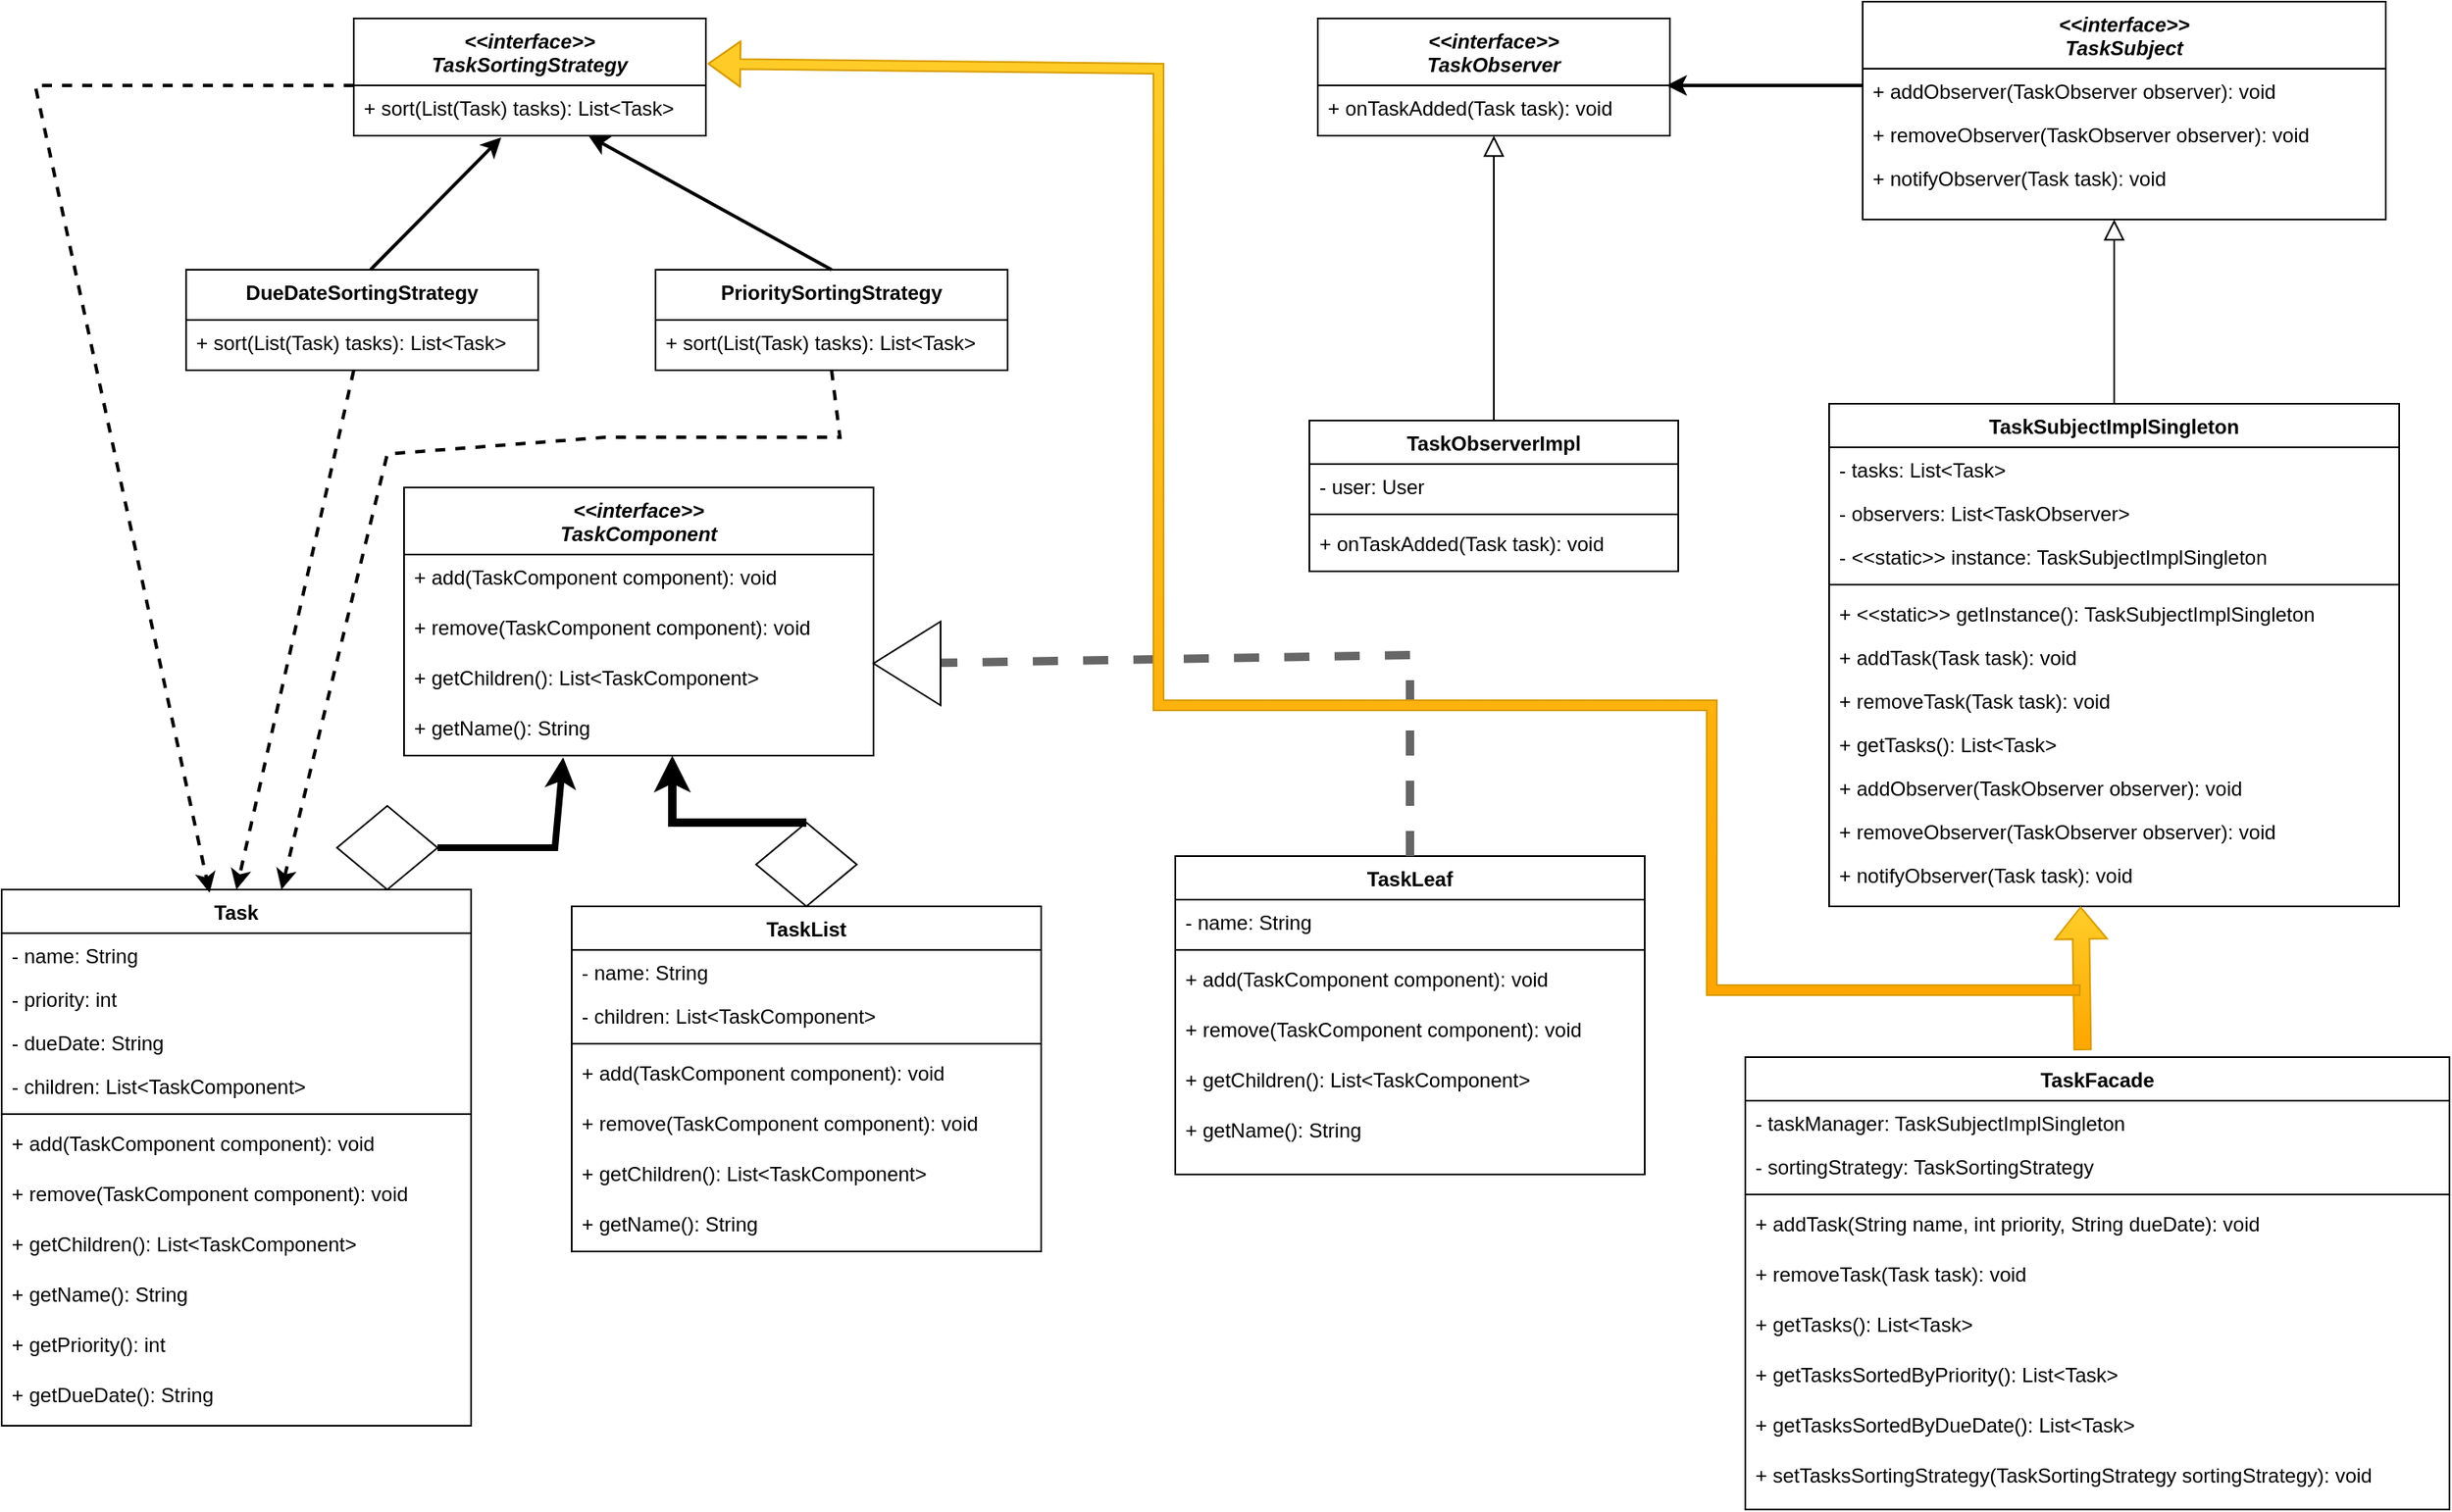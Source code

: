 <mxfile version="21.1.2" type="github">
  <diagram id="C5RBs43oDa-KdzZeNtuy" name="Page-1">
    <mxGraphModel dx="2049" dy="567" grid="1" gridSize="10" guides="1" tooltips="1" connect="1" arrows="1" fold="1" page="1" pageScale="1" pageWidth="827" pageHeight="1169" math="0" shadow="0">
      <root>
        <mxCell id="WIyWlLk6GJQsqaUBKTNV-0" />
        <mxCell id="WIyWlLk6GJQsqaUBKTNV-1" parent="WIyWlLk6GJQsqaUBKTNV-0" />
        <mxCell id="zkfFHV4jXpPFQw0GAbJ--0" value="&lt;&lt;interface&gt;&gt;&#xa;TaskObserver&#xa;" style="swimlane;fontStyle=3;align=center;verticalAlign=top;childLayout=stackLayout;horizontal=1;startSize=40;horizontalStack=0;resizeParent=1;resizeLast=0;collapsible=1;marginBottom=0;rounded=0;shadow=0;strokeWidth=1;" parent="WIyWlLk6GJQsqaUBKTNV-1" vertex="1">
          <mxGeometry x="65" y="120" width="210" height="70" as="geometry">
            <mxRectangle x="230" y="140" width="160" height="26" as="alternateBounds" />
          </mxGeometry>
        </mxCell>
        <mxCell id="zkfFHV4jXpPFQw0GAbJ--5" value="+ onTaskAdded(Task task): void" style="text;align=left;verticalAlign=top;spacingLeft=4;spacingRight=4;overflow=hidden;rotatable=0;points=[[0,0.5],[1,0.5]];portConstraint=eastwest;" parent="zkfFHV4jXpPFQw0GAbJ--0" vertex="1">
          <mxGeometry y="40" width="210" height="26" as="geometry" />
        </mxCell>
        <mxCell id="zkfFHV4jXpPFQw0GAbJ--6" value="TaskObserverImpl" style="swimlane;fontStyle=1;align=center;verticalAlign=top;childLayout=stackLayout;horizontal=1;startSize=26;horizontalStack=0;resizeParent=1;resizeLast=0;collapsible=1;marginBottom=0;rounded=0;shadow=0;strokeWidth=1;" parent="WIyWlLk6GJQsqaUBKTNV-1" vertex="1">
          <mxGeometry x="60" y="360" width="220" height="90" as="geometry">
            <mxRectangle x="130" y="380" width="160" height="26" as="alternateBounds" />
          </mxGeometry>
        </mxCell>
        <mxCell id="zkfFHV4jXpPFQw0GAbJ--7" value="- user: User" style="text;align=left;verticalAlign=top;spacingLeft=4;spacingRight=4;overflow=hidden;rotatable=0;points=[[0,0.5],[1,0.5]];portConstraint=eastwest;" parent="zkfFHV4jXpPFQw0GAbJ--6" vertex="1">
          <mxGeometry y="26" width="220" height="26" as="geometry" />
        </mxCell>
        <mxCell id="zkfFHV4jXpPFQw0GAbJ--9" value="" style="line;html=1;strokeWidth=1;align=left;verticalAlign=middle;spacingTop=-1;spacingLeft=3;spacingRight=3;rotatable=0;labelPosition=right;points=[];portConstraint=eastwest;" parent="zkfFHV4jXpPFQw0GAbJ--6" vertex="1">
          <mxGeometry y="52" width="220" height="8" as="geometry" />
        </mxCell>
        <mxCell id="zkfFHV4jXpPFQw0GAbJ--10" value="+ onTaskAdded(Task task): void" style="text;align=left;verticalAlign=top;spacingLeft=4;spacingRight=4;overflow=hidden;rotatable=0;points=[[0,0.5],[1,0.5]];portConstraint=eastwest;fontStyle=0" parent="zkfFHV4jXpPFQw0GAbJ--6" vertex="1">
          <mxGeometry y="60" width="220" height="26" as="geometry" />
        </mxCell>
        <mxCell id="zkfFHV4jXpPFQw0GAbJ--12" value="" style="endArrow=block;endSize=10;endFill=0;shadow=0;strokeWidth=1;rounded=0;edgeStyle=elbowEdgeStyle;elbow=vertical;" parent="WIyWlLk6GJQsqaUBKTNV-1" source="zkfFHV4jXpPFQw0GAbJ--6" target="zkfFHV4jXpPFQw0GAbJ--0" edge="1">
          <mxGeometry width="160" relative="1" as="geometry">
            <mxPoint x="200" y="203" as="sourcePoint" />
            <mxPoint x="200" y="203" as="targetPoint" />
          </mxGeometry>
        </mxCell>
        <mxCell id="zkfFHV4jXpPFQw0GAbJ--13" value="TaskSubjectImplSingleton" style="swimlane;fontStyle=1;align=center;verticalAlign=top;childLayout=stackLayout;horizontal=1;startSize=26;horizontalStack=0;resizeParent=1;resizeLast=0;collapsible=1;marginBottom=0;rounded=0;shadow=0;strokeWidth=1;" parent="WIyWlLk6GJQsqaUBKTNV-1" vertex="1">
          <mxGeometry x="370" y="350" width="340" height="300" as="geometry">
            <mxRectangle x="340" y="380" width="170" height="26" as="alternateBounds" />
          </mxGeometry>
        </mxCell>
        <mxCell id="zkfFHV4jXpPFQw0GAbJ--14" value="- tasks: List&lt;Task&gt;" style="text;align=left;verticalAlign=top;spacingLeft=4;spacingRight=4;overflow=hidden;rotatable=0;points=[[0,0.5],[1,0.5]];portConstraint=eastwest;" parent="zkfFHV4jXpPFQw0GAbJ--13" vertex="1">
          <mxGeometry y="26" width="340" height="26" as="geometry" />
        </mxCell>
        <mxCell id="ysmjEUNTWhYvPr5cH6_I-1" value="- observers: List&lt;TaskObserver&gt;" style="text;align=left;verticalAlign=top;spacingLeft=4;spacingRight=4;overflow=hidden;rotatable=0;points=[[0,0.5],[1,0.5]];portConstraint=eastwest;" vertex="1" parent="zkfFHV4jXpPFQw0GAbJ--13">
          <mxGeometry y="52" width="340" height="26" as="geometry" />
        </mxCell>
        <mxCell id="ysmjEUNTWhYvPr5cH6_I-2" value="- &lt;&lt;static&gt;&gt; instance: TaskSubjectImplSingleton" style="text;align=left;verticalAlign=top;spacingLeft=4;spacingRight=4;overflow=hidden;rotatable=0;points=[[0,0.5],[1,0.5]];portConstraint=eastwest;" vertex="1" parent="zkfFHV4jXpPFQw0GAbJ--13">
          <mxGeometry y="78" width="340" height="26" as="geometry" />
        </mxCell>
        <mxCell id="zkfFHV4jXpPFQw0GAbJ--15" value="" style="line;html=1;strokeWidth=1;align=left;verticalAlign=middle;spacingTop=-1;spacingLeft=3;spacingRight=3;rotatable=0;labelPosition=right;points=[];portConstraint=eastwest;" parent="zkfFHV4jXpPFQw0GAbJ--13" vertex="1">
          <mxGeometry y="104" width="340" height="8" as="geometry" />
        </mxCell>
        <mxCell id="ysmjEUNTWhYvPr5cH6_I-3" value="+ &lt;&lt;static&gt;&gt; getInstance(): TaskSubjectImplSingleton" style="text;align=left;verticalAlign=top;spacingLeft=4;spacingRight=4;overflow=hidden;rotatable=0;points=[[0,0.5],[1,0.5]];portConstraint=eastwest;" vertex="1" parent="zkfFHV4jXpPFQw0GAbJ--13">
          <mxGeometry y="112" width="340" height="26" as="geometry" />
        </mxCell>
        <mxCell id="ysmjEUNTWhYvPr5cH6_I-4" value="+ addTask(Task task): void" style="text;align=left;verticalAlign=top;spacingLeft=4;spacingRight=4;overflow=hidden;rotatable=0;points=[[0,0.5],[1,0.5]];portConstraint=eastwest;" vertex="1" parent="zkfFHV4jXpPFQw0GAbJ--13">
          <mxGeometry y="138" width="340" height="26" as="geometry" />
        </mxCell>
        <mxCell id="ysmjEUNTWhYvPr5cH6_I-5" value="+ removeTask(Task task): void" style="text;align=left;verticalAlign=top;spacingLeft=4;spacingRight=4;overflow=hidden;rotatable=0;points=[[0,0.5],[1,0.5]];portConstraint=eastwest;" vertex="1" parent="zkfFHV4jXpPFQw0GAbJ--13">
          <mxGeometry y="164" width="340" height="26" as="geometry" />
        </mxCell>
        <mxCell id="ysmjEUNTWhYvPr5cH6_I-6" value="+ getTasks(): List&lt;Task&gt;" style="text;align=left;verticalAlign=top;spacingLeft=4;spacingRight=4;overflow=hidden;rotatable=0;points=[[0,0.5],[1,0.5]];portConstraint=eastwest;" vertex="1" parent="zkfFHV4jXpPFQw0GAbJ--13">
          <mxGeometry y="190" width="340" height="26" as="geometry" />
        </mxCell>
        <mxCell id="ysmjEUNTWhYvPr5cH6_I-7" value="+ addObserver(TaskObserver observer): void" style="text;align=left;verticalAlign=top;spacingLeft=4;spacingRight=4;overflow=hidden;rotatable=0;points=[[0,0.5],[1,0.5]];portConstraint=eastwest;" vertex="1" parent="zkfFHV4jXpPFQw0GAbJ--13">
          <mxGeometry y="216" width="340" height="26" as="geometry" />
        </mxCell>
        <mxCell id="ysmjEUNTWhYvPr5cH6_I-8" value="+ removeObserver(TaskObserver observer): void" style="text;align=left;verticalAlign=top;spacingLeft=4;spacingRight=4;overflow=hidden;rotatable=0;points=[[0,0.5],[1,0.5]];portConstraint=eastwest;" vertex="1" parent="zkfFHV4jXpPFQw0GAbJ--13">
          <mxGeometry y="242" width="340" height="26" as="geometry" />
        </mxCell>
        <mxCell id="ysmjEUNTWhYvPr5cH6_I-9" value="+ notifyObserver(Task task): void" style="text;align=left;verticalAlign=top;spacingLeft=4;spacingRight=4;overflow=hidden;rotatable=0;points=[[0,0.5],[1,0.5]];portConstraint=eastwest;" vertex="1" parent="zkfFHV4jXpPFQw0GAbJ--13">
          <mxGeometry y="268" width="340" height="26" as="geometry" />
        </mxCell>
        <mxCell id="zkfFHV4jXpPFQw0GAbJ--17" value="&lt;&lt;interface&gt;&gt;&#xa;TaskSubject&#xa;" style="swimlane;fontStyle=3;align=center;verticalAlign=top;childLayout=stackLayout;horizontal=1;startSize=40;horizontalStack=0;resizeParent=1;resizeLast=0;collapsible=1;marginBottom=0;rounded=0;shadow=0;strokeWidth=1;" parent="WIyWlLk6GJQsqaUBKTNV-1" vertex="1">
          <mxGeometry x="390" y="110" width="312" height="130" as="geometry">
            <mxRectangle x="550" y="140" width="160" height="26" as="alternateBounds" />
          </mxGeometry>
        </mxCell>
        <mxCell id="zkfFHV4jXpPFQw0GAbJ--24" value="+ addObserver(TaskObserver observer): void" style="text;align=left;verticalAlign=top;spacingLeft=4;spacingRight=4;overflow=hidden;rotatable=0;points=[[0,0.5],[1,0.5]];portConstraint=eastwest;" parent="zkfFHV4jXpPFQw0GAbJ--17" vertex="1">
          <mxGeometry y="40" width="312" height="26" as="geometry" />
        </mxCell>
        <mxCell id="zkfFHV4jXpPFQw0GAbJ--25" value="+ removeObserver(TaskObserver observer): void" style="text;align=left;verticalAlign=top;spacingLeft=4;spacingRight=4;overflow=hidden;rotatable=0;points=[[0,0.5],[1,0.5]];portConstraint=eastwest;" parent="zkfFHV4jXpPFQw0GAbJ--17" vertex="1">
          <mxGeometry y="66" width="312" height="26" as="geometry" />
        </mxCell>
        <mxCell id="ysmjEUNTWhYvPr5cH6_I-0" value="+ notifyObserver(Task task): void" style="text;align=left;verticalAlign=top;spacingLeft=4;spacingRight=4;overflow=hidden;rotatable=0;points=[[0,0.5],[1,0.5]];portConstraint=eastwest;" vertex="1" parent="zkfFHV4jXpPFQw0GAbJ--17">
          <mxGeometry y="92" width="312" height="26" as="geometry" />
        </mxCell>
        <mxCell id="ysmjEUNTWhYvPr5cH6_I-10" value="" style="endArrow=block;endSize=10;endFill=0;shadow=0;strokeWidth=1;rounded=0;edgeStyle=elbowEdgeStyle;elbow=vertical;exitX=0.5;exitY=0;exitDx=0;exitDy=0;" edge="1" parent="WIyWlLk6GJQsqaUBKTNV-1" source="zkfFHV4jXpPFQw0GAbJ--13">
          <mxGeometry width="160" relative="1" as="geometry">
            <mxPoint x="540" y="340" as="sourcePoint" />
            <mxPoint x="540" y="240" as="targetPoint" />
          </mxGeometry>
        </mxCell>
        <mxCell id="ysmjEUNTWhYvPr5cH6_I-11" value="" style="endArrow=classic;html=1;rounded=0;entryX=0.99;entryY=0;entryDx=0;entryDy=0;entryPerimeter=0;strokeWidth=2;" edge="1" parent="WIyWlLk6GJQsqaUBKTNV-1" target="zkfFHV4jXpPFQw0GAbJ--5">
          <mxGeometry width="50" height="50" relative="1" as="geometry">
            <mxPoint x="390" y="160" as="sourcePoint" />
            <mxPoint x="430" y="260" as="targetPoint" />
          </mxGeometry>
        </mxCell>
        <mxCell id="ysmjEUNTWhYvPr5cH6_I-12" value="&lt;&lt;interface&gt;&gt;&#xa;TaskSortingStrategy&#xa;" style="swimlane;fontStyle=3;align=center;verticalAlign=top;childLayout=stackLayout;horizontal=1;startSize=40;horizontalStack=0;resizeParent=1;resizeLast=0;collapsible=1;marginBottom=0;rounded=0;shadow=0;strokeWidth=1;" vertex="1" parent="WIyWlLk6GJQsqaUBKTNV-1">
          <mxGeometry x="-510" y="120" width="210" height="70" as="geometry">
            <mxRectangle x="230" y="140" width="160" height="26" as="alternateBounds" />
          </mxGeometry>
        </mxCell>
        <mxCell id="ysmjEUNTWhYvPr5cH6_I-13" value="+ sort(List(Task) tasks): List&lt;Task&gt;" style="text;align=left;verticalAlign=top;spacingLeft=4;spacingRight=4;overflow=hidden;rotatable=0;points=[[0,0.5],[1,0.5]];portConstraint=eastwest;" vertex="1" parent="ysmjEUNTWhYvPr5cH6_I-12">
          <mxGeometry y="40" width="210" height="26" as="geometry" />
        </mxCell>
        <mxCell id="ysmjEUNTWhYvPr5cH6_I-14" value="DueDateSortingStrategy&#xa;" style="swimlane;fontStyle=1;align=center;verticalAlign=top;childLayout=stackLayout;horizontal=1;startSize=30;horizontalStack=0;resizeParent=1;resizeLast=0;collapsible=1;marginBottom=0;rounded=0;shadow=0;strokeWidth=1;" vertex="1" parent="WIyWlLk6GJQsqaUBKTNV-1">
          <mxGeometry x="-610" y="270" width="210" height="60" as="geometry">
            <mxRectangle x="230" y="140" width="160" height="26" as="alternateBounds" />
          </mxGeometry>
        </mxCell>
        <mxCell id="ysmjEUNTWhYvPr5cH6_I-15" value="+ sort(List(Task) tasks): List&lt;Task&gt;" style="text;align=left;verticalAlign=top;spacingLeft=4;spacingRight=4;overflow=hidden;rotatable=0;points=[[0,0.5],[1,0.5]];portConstraint=eastwest;" vertex="1" parent="ysmjEUNTWhYvPr5cH6_I-14">
          <mxGeometry y="30" width="210" height="26" as="geometry" />
        </mxCell>
        <mxCell id="ysmjEUNTWhYvPr5cH6_I-16" value="PrioritySortingStrategy&#xa;" style="swimlane;fontStyle=1;align=center;verticalAlign=top;childLayout=stackLayout;horizontal=1;startSize=30;horizontalStack=0;resizeParent=1;resizeLast=0;collapsible=1;marginBottom=0;rounded=0;shadow=0;strokeWidth=1;" vertex="1" parent="WIyWlLk6GJQsqaUBKTNV-1">
          <mxGeometry x="-330" y="270" width="210" height="60" as="geometry">
            <mxRectangle x="230" y="140" width="160" height="26" as="alternateBounds" />
          </mxGeometry>
        </mxCell>
        <mxCell id="ysmjEUNTWhYvPr5cH6_I-17" value="+ sort(List(Task) tasks): List&lt;Task&gt;" style="text;align=left;verticalAlign=top;spacingLeft=4;spacingRight=4;overflow=hidden;rotatable=0;points=[[0,0.5],[1,0.5]];portConstraint=eastwest;" vertex="1" parent="ysmjEUNTWhYvPr5cH6_I-16">
          <mxGeometry y="30" width="210" height="26" as="geometry" />
        </mxCell>
        <mxCell id="ysmjEUNTWhYvPr5cH6_I-18" value="" style="endArrow=classic;html=1;rounded=0;entryX=0.419;entryY=1.192;entryDx=0;entryDy=0;entryPerimeter=0;strokeWidth=2;" edge="1" parent="WIyWlLk6GJQsqaUBKTNV-1" target="ysmjEUNTWhYvPr5cH6_I-13">
          <mxGeometry width="50" height="50" relative="1" as="geometry">
            <mxPoint x="-500" y="270" as="sourcePoint" />
            <mxPoint x="-430" y="200" as="targetPoint" />
          </mxGeometry>
        </mxCell>
        <mxCell id="ysmjEUNTWhYvPr5cH6_I-19" value="" style="endArrow=classic;html=1;rounded=0;exitX=0.5;exitY=0;exitDx=0;exitDy=0;strokeWidth=2;" edge="1" parent="WIyWlLk6GJQsqaUBKTNV-1" source="ysmjEUNTWhYvPr5cH6_I-16">
          <mxGeometry width="50" height="50" relative="1" as="geometry">
            <mxPoint x="-280" y="260" as="sourcePoint" />
            <mxPoint x="-370" y="190" as="targetPoint" />
          </mxGeometry>
        </mxCell>
        <mxCell id="ysmjEUNTWhYvPr5cH6_I-20" value="&lt;&lt;interface&gt;&gt;&#xa;TaskComponent&#xa;" style="swimlane;fontStyle=3;align=center;verticalAlign=top;childLayout=stackLayout;horizontal=1;startSize=40;horizontalStack=0;resizeParent=1;resizeLast=0;collapsible=1;marginBottom=0;rounded=0;shadow=0;strokeWidth=1;" vertex="1" parent="WIyWlLk6GJQsqaUBKTNV-1">
          <mxGeometry x="-480" y="400" width="280" height="160" as="geometry">
            <mxRectangle x="230" y="140" width="160" height="26" as="alternateBounds" />
          </mxGeometry>
        </mxCell>
        <mxCell id="ysmjEUNTWhYvPr5cH6_I-21" value="+ add(TaskComponent component): void" style="text;align=left;verticalAlign=top;spacingLeft=4;spacingRight=4;overflow=hidden;rotatable=0;points=[[0,0.5],[1,0.5]];portConstraint=eastwest;" vertex="1" parent="ysmjEUNTWhYvPr5cH6_I-20">
          <mxGeometry y="40" width="280" height="30" as="geometry" />
        </mxCell>
        <mxCell id="ysmjEUNTWhYvPr5cH6_I-22" value="+ remove(TaskComponent component): void" style="text;align=left;verticalAlign=top;spacingLeft=4;spacingRight=4;overflow=hidden;rotatable=0;points=[[0,0.5],[1,0.5]];portConstraint=eastwest;" vertex="1" parent="ysmjEUNTWhYvPr5cH6_I-20">
          <mxGeometry y="70" width="280" height="30" as="geometry" />
        </mxCell>
        <mxCell id="ysmjEUNTWhYvPr5cH6_I-23" value="+ getChildren(): List&lt;TaskComponent&gt;" style="text;align=left;verticalAlign=top;spacingLeft=4;spacingRight=4;overflow=hidden;rotatable=0;points=[[0,0.5],[1,0.5]];portConstraint=eastwest;" vertex="1" parent="ysmjEUNTWhYvPr5cH6_I-20">
          <mxGeometry y="100" width="280" height="30" as="geometry" />
        </mxCell>
        <mxCell id="ysmjEUNTWhYvPr5cH6_I-24" value="+ getName(): String" style="text;align=left;verticalAlign=top;spacingLeft=4;spacingRight=4;overflow=hidden;rotatable=0;points=[[0,0.5],[1,0.5]];portConstraint=eastwest;" vertex="1" parent="ysmjEUNTWhYvPr5cH6_I-20">
          <mxGeometry y="130" width="280" height="30" as="geometry" />
        </mxCell>
        <mxCell id="ysmjEUNTWhYvPr5cH6_I-25" value="TaskLeaf" style="swimlane;fontStyle=1;align=center;verticalAlign=top;childLayout=stackLayout;horizontal=1;startSize=26;horizontalStack=0;resizeParent=1;resizeLast=0;collapsible=1;marginBottom=0;rounded=0;shadow=0;strokeWidth=1;" vertex="1" parent="WIyWlLk6GJQsqaUBKTNV-1">
          <mxGeometry x="-20" y="620" width="280" height="190" as="geometry">
            <mxRectangle x="130" y="380" width="160" height="26" as="alternateBounds" />
          </mxGeometry>
        </mxCell>
        <mxCell id="ysmjEUNTWhYvPr5cH6_I-26" value="- name: String" style="text;align=left;verticalAlign=top;spacingLeft=4;spacingRight=4;overflow=hidden;rotatable=0;points=[[0,0.5],[1,0.5]];portConstraint=eastwest;" vertex="1" parent="ysmjEUNTWhYvPr5cH6_I-25">
          <mxGeometry y="26" width="280" height="26" as="geometry" />
        </mxCell>
        <mxCell id="ysmjEUNTWhYvPr5cH6_I-27" value="" style="line;html=1;strokeWidth=1;align=left;verticalAlign=middle;spacingTop=-1;spacingLeft=3;spacingRight=3;rotatable=0;labelPosition=right;points=[];portConstraint=eastwest;" vertex="1" parent="ysmjEUNTWhYvPr5cH6_I-25">
          <mxGeometry y="52" width="280" height="8" as="geometry" />
        </mxCell>
        <mxCell id="ysmjEUNTWhYvPr5cH6_I-29" value="+ add(TaskComponent component): void" style="text;align=left;verticalAlign=top;spacingLeft=4;spacingRight=4;overflow=hidden;rotatable=0;points=[[0,0.5],[1,0.5]];portConstraint=eastwest;" vertex="1" parent="ysmjEUNTWhYvPr5cH6_I-25">
          <mxGeometry y="60" width="280" height="30" as="geometry" />
        </mxCell>
        <mxCell id="ysmjEUNTWhYvPr5cH6_I-30" value="+ remove(TaskComponent component): void" style="text;align=left;verticalAlign=top;spacingLeft=4;spacingRight=4;overflow=hidden;rotatable=0;points=[[0,0.5],[1,0.5]];portConstraint=eastwest;" vertex="1" parent="ysmjEUNTWhYvPr5cH6_I-25">
          <mxGeometry y="90" width="280" height="30" as="geometry" />
        </mxCell>
        <mxCell id="ysmjEUNTWhYvPr5cH6_I-31" value="+ getChildren(): List&lt;TaskComponent&gt;" style="text;align=left;verticalAlign=top;spacingLeft=4;spacingRight=4;overflow=hidden;rotatable=0;points=[[0,0.5],[1,0.5]];portConstraint=eastwest;" vertex="1" parent="ysmjEUNTWhYvPr5cH6_I-25">
          <mxGeometry y="120" width="280" height="30" as="geometry" />
        </mxCell>
        <mxCell id="ysmjEUNTWhYvPr5cH6_I-32" value="+ getName(): String" style="text;align=left;verticalAlign=top;spacingLeft=4;spacingRight=4;overflow=hidden;rotatable=0;points=[[0,0.5],[1,0.5]];portConstraint=eastwest;" vertex="1" parent="ysmjEUNTWhYvPr5cH6_I-25">
          <mxGeometry y="150" width="280" height="30" as="geometry" />
        </mxCell>
        <mxCell id="ysmjEUNTWhYvPr5cH6_I-33" value="Task" style="swimlane;fontStyle=1;align=center;verticalAlign=top;childLayout=stackLayout;horizontal=1;startSize=26;horizontalStack=0;resizeParent=1;resizeLast=0;collapsible=1;marginBottom=0;rounded=0;shadow=0;strokeWidth=1;" vertex="1" parent="WIyWlLk6GJQsqaUBKTNV-1">
          <mxGeometry x="-720" y="640" width="280" height="320" as="geometry">
            <mxRectangle x="130" y="380" width="160" height="26" as="alternateBounds" />
          </mxGeometry>
        </mxCell>
        <mxCell id="ysmjEUNTWhYvPr5cH6_I-34" value="- name: String" style="text;align=left;verticalAlign=top;spacingLeft=4;spacingRight=4;overflow=hidden;rotatable=0;points=[[0,0.5],[1,0.5]];portConstraint=eastwest;" vertex="1" parent="ysmjEUNTWhYvPr5cH6_I-33">
          <mxGeometry y="26" width="280" height="26" as="geometry" />
        </mxCell>
        <mxCell id="ysmjEUNTWhYvPr5cH6_I-40" value="- priority: int" style="text;align=left;verticalAlign=top;spacingLeft=4;spacingRight=4;overflow=hidden;rotatable=0;points=[[0,0.5],[1,0.5]];portConstraint=eastwest;" vertex="1" parent="ysmjEUNTWhYvPr5cH6_I-33">
          <mxGeometry y="52" width="280" height="26" as="geometry" />
        </mxCell>
        <mxCell id="ysmjEUNTWhYvPr5cH6_I-41" value="- dueDate: String" style="text;align=left;verticalAlign=top;spacingLeft=4;spacingRight=4;overflow=hidden;rotatable=0;points=[[0,0.5],[1,0.5]];portConstraint=eastwest;" vertex="1" parent="ysmjEUNTWhYvPr5cH6_I-33">
          <mxGeometry y="78" width="280" height="26" as="geometry" />
        </mxCell>
        <mxCell id="ysmjEUNTWhYvPr5cH6_I-42" value="- children: List&lt;TaskComponent&gt;" style="text;align=left;verticalAlign=top;spacingLeft=4;spacingRight=4;overflow=hidden;rotatable=0;points=[[0,0.5],[1,0.5]];portConstraint=eastwest;" vertex="1" parent="ysmjEUNTWhYvPr5cH6_I-33">
          <mxGeometry y="104" width="280" height="26" as="geometry" />
        </mxCell>
        <mxCell id="ysmjEUNTWhYvPr5cH6_I-35" value="" style="line;html=1;strokeWidth=1;align=left;verticalAlign=middle;spacingTop=-1;spacingLeft=3;spacingRight=3;rotatable=0;labelPosition=right;points=[];portConstraint=eastwest;" vertex="1" parent="ysmjEUNTWhYvPr5cH6_I-33">
          <mxGeometry y="130" width="280" height="8" as="geometry" />
        </mxCell>
        <mxCell id="ysmjEUNTWhYvPr5cH6_I-36" value="+ add(TaskComponent component): void" style="text;align=left;verticalAlign=top;spacingLeft=4;spacingRight=4;overflow=hidden;rotatable=0;points=[[0,0.5],[1,0.5]];portConstraint=eastwest;" vertex="1" parent="ysmjEUNTWhYvPr5cH6_I-33">
          <mxGeometry y="138" width="280" height="30" as="geometry" />
        </mxCell>
        <mxCell id="ysmjEUNTWhYvPr5cH6_I-37" value="+ remove(TaskComponent component): void" style="text;align=left;verticalAlign=top;spacingLeft=4;spacingRight=4;overflow=hidden;rotatable=0;points=[[0,0.5],[1,0.5]];portConstraint=eastwest;" vertex="1" parent="ysmjEUNTWhYvPr5cH6_I-33">
          <mxGeometry y="168" width="280" height="30" as="geometry" />
        </mxCell>
        <mxCell id="ysmjEUNTWhYvPr5cH6_I-38" value="+ getChildren(): List&lt;TaskComponent&gt;" style="text;align=left;verticalAlign=top;spacingLeft=4;spacingRight=4;overflow=hidden;rotatable=0;points=[[0,0.5],[1,0.5]];portConstraint=eastwest;" vertex="1" parent="ysmjEUNTWhYvPr5cH6_I-33">
          <mxGeometry y="198" width="280" height="30" as="geometry" />
        </mxCell>
        <mxCell id="ysmjEUNTWhYvPr5cH6_I-39" value="+ getName(): String" style="text;align=left;verticalAlign=top;spacingLeft=4;spacingRight=4;overflow=hidden;rotatable=0;points=[[0,0.5],[1,0.5]];portConstraint=eastwest;" vertex="1" parent="ysmjEUNTWhYvPr5cH6_I-33">
          <mxGeometry y="228" width="280" height="30" as="geometry" />
        </mxCell>
        <mxCell id="ysmjEUNTWhYvPr5cH6_I-43" value="+ getPriority(): int" style="text;align=left;verticalAlign=top;spacingLeft=4;spacingRight=4;overflow=hidden;rotatable=0;points=[[0,0.5],[1,0.5]];portConstraint=eastwest;" vertex="1" parent="ysmjEUNTWhYvPr5cH6_I-33">
          <mxGeometry y="258" width="280" height="30" as="geometry" />
        </mxCell>
        <mxCell id="ysmjEUNTWhYvPr5cH6_I-44" value="+ getDueDate(): String" style="text;align=left;verticalAlign=top;spacingLeft=4;spacingRight=4;overflow=hidden;rotatable=0;points=[[0,0.5],[1,0.5]];portConstraint=eastwest;" vertex="1" parent="ysmjEUNTWhYvPr5cH6_I-33">
          <mxGeometry y="288" width="280" height="30" as="geometry" />
        </mxCell>
        <mxCell id="ysmjEUNTWhYvPr5cH6_I-46" value="" style="endArrow=classic;html=1;rounded=0;exitX=0;exitY=0;exitDx=0;exitDy=0;exitPerimeter=0;entryX=0.443;entryY=0.006;entryDx=0;entryDy=0;entryPerimeter=0;strokeWidth=2;dashed=1;" edge="1" parent="WIyWlLk6GJQsqaUBKTNV-1" source="ysmjEUNTWhYvPr5cH6_I-13" target="ysmjEUNTWhYvPr5cH6_I-33">
          <mxGeometry width="50" height="50" relative="1" as="geometry">
            <mxPoint x="-660" y="230" as="sourcePoint" />
            <mxPoint x="-800" y="160" as="targetPoint" />
            <Array as="points">
              <mxPoint x="-700" y="160" />
            </Array>
          </mxGeometry>
        </mxCell>
        <mxCell id="ysmjEUNTWhYvPr5cH6_I-47" value="" style="endArrow=classic;html=1;rounded=0;entryX=0.5;entryY=0;entryDx=0;entryDy=0;strokeWidth=2;dashed=1;" edge="1" parent="WIyWlLk6GJQsqaUBKTNV-1" target="ysmjEUNTWhYvPr5cH6_I-33">
          <mxGeometry width="50" height="50" relative="1" as="geometry">
            <mxPoint x="-510" y="330" as="sourcePoint" />
            <mxPoint x="-540" y="380" as="targetPoint" />
          </mxGeometry>
        </mxCell>
        <mxCell id="ysmjEUNTWhYvPr5cH6_I-48" value="" style="endArrow=classic;html=1;rounded=0;exitX=0.5;exitY=1;exitDx=0;exitDy=0;entryX=0.596;entryY=0;entryDx=0;entryDy=0;entryPerimeter=0;strokeWidth=2;dashed=1;" edge="1" parent="WIyWlLk6GJQsqaUBKTNV-1" source="ysmjEUNTWhYvPr5cH6_I-16" target="ysmjEUNTWhYvPr5cH6_I-33">
          <mxGeometry width="50" height="50" relative="1" as="geometry">
            <mxPoint x="-150" y="410" as="sourcePoint" />
            <mxPoint x="-550" y="630" as="targetPoint" />
            <Array as="points">
              <mxPoint x="-220" y="370" />
              <mxPoint x="-360" y="370" />
              <mxPoint x="-490" y="380" />
            </Array>
          </mxGeometry>
        </mxCell>
        <mxCell id="ysmjEUNTWhYvPr5cH6_I-49" value="TaskList" style="swimlane;fontStyle=1;align=center;verticalAlign=top;childLayout=stackLayout;horizontal=1;startSize=26;horizontalStack=0;resizeParent=1;resizeLast=0;collapsible=1;marginBottom=0;rounded=0;shadow=0;strokeWidth=1;" vertex="1" parent="WIyWlLk6GJQsqaUBKTNV-1">
          <mxGeometry x="-380" y="650" width="280" height="206" as="geometry">
            <mxRectangle x="130" y="380" width="160" height="26" as="alternateBounds" />
          </mxGeometry>
        </mxCell>
        <mxCell id="ysmjEUNTWhYvPr5cH6_I-50" value="- name: String" style="text;align=left;verticalAlign=top;spacingLeft=4;spacingRight=4;overflow=hidden;rotatable=0;points=[[0,0.5],[1,0.5]];portConstraint=eastwest;" vertex="1" parent="ysmjEUNTWhYvPr5cH6_I-49">
          <mxGeometry y="26" width="280" height="26" as="geometry" />
        </mxCell>
        <mxCell id="ysmjEUNTWhYvPr5cH6_I-56" value="- children: List&lt;TaskComponent&gt;" style="text;align=left;verticalAlign=top;spacingLeft=4;spacingRight=4;overflow=hidden;rotatable=0;points=[[0,0.5],[1,0.5]];portConstraint=eastwest;" vertex="1" parent="ysmjEUNTWhYvPr5cH6_I-49">
          <mxGeometry y="52" width="280" height="26" as="geometry" />
        </mxCell>
        <mxCell id="ysmjEUNTWhYvPr5cH6_I-51" value="" style="line;html=1;strokeWidth=1;align=left;verticalAlign=middle;spacingTop=-1;spacingLeft=3;spacingRight=3;rotatable=0;labelPosition=right;points=[];portConstraint=eastwest;" vertex="1" parent="ysmjEUNTWhYvPr5cH6_I-49">
          <mxGeometry y="78" width="280" height="8" as="geometry" />
        </mxCell>
        <mxCell id="ysmjEUNTWhYvPr5cH6_I-52" value="+ add(TaskComponent component): void" style="text;align=left;verticalAlign=top;spacingLeft=4;spacingRight=4;overflow=hidden;rotatable=0;points=[[0,0.5],[1,0.5]];portConstraint=eastwest;" vertex="1" parent="ysmjEUNTWhYvPr5cH6_I-49">
          <mxGeometry y="86" width="280" height="30" as="geometry" />
        </mxCell>
        <mxCell id="ysmjEUNTWhYvPr5cH6_I-53" value="+ remove(TaskComponent component): void" style="text;align=left;verticalAlign=top;spacingLeft=4;spacingRight=4;overflow=hidden;rotatable=0;points=[[0,0.5],[1,0.5]];portConstraint=eastwest;" vertex="1" parent="ysmjEUNTWhYvPr5cH6_I-49">
          <mxGeometry y="116" width="280" height="30" as="geometry" />
        </mxCell>
        <mxCell id="ysmjEUNTWhYvPr5cH6_I-54" value="+ getChildren(): List&lt;TaskComponent&gt;" style="text;align=left;verticalAlign=top;spacingLeft=4;spacingRight=4;overflow=hidden;rotatable=0;points=[[0,0.5],[1,0.5]];portConstraint=eastwest;" vertex="1" parent="ysmjEUNTWhYvPr5cH6_I-49">
          <mxGeometry y="146" width="280" height="30" as="geometry" />
        </mxCell>
        <mxCell id="ysmjEUNTWhYvPr5cH6_I-55" value="+ getName(): String" style="text;align=left;verticalAlign=top;spacingLeft=4;spacingRight=4;overflow=hidden;rotatable=0;points=[[0,0.5],[1,0.5]];portConstraint=eastwest;" vertex="1" parent="ysmjEUNTWhYvPr5cH6_I-49">
          <mxGeometry y="176" width="280" height="30" as="geometry" />
        </mxCell>
        <mxCell id="ysmjEUNTWhYvPr5cH6_I-57" value="" style="rhombus;whiteSpace=wrap;html=1;" vertex="1" parent="WIyWlLk6GJQsqaUBKTNV-1">
          <mxGeometry x="-520" y="590" width="60" height="50" as="geometry" />
        </mxCell>
        <mxCell id="ysmjEUNTWhYvPr5cH6_I-58" value="" style="rhombus;whiteSpace=wrap;html=1;" vertex="1" parent="WIyWlLk6GJQsqaUBKTNV-1">
          <mxGeometry x="-270" y="600" width="60" height="50" as="geometry" />
        </mxCell>
        <mxCell id="ysmjEUNTWhYvPr5cH6_I-60" value="" style="endArrow=classic;html=1;rounded=0;exitX=1;exitY=0.5;exitDx=0;exitDy=0;entryX=0.339;entryY=1.033;entryDx=0;entryDy=0;entryPerimeter=0;strokeWidth=4;" edge="1" parent="WIyWlLk6GJQsqaUBKTNV-1" source="ysmjEUNTWhYvPr5cH6_I-57" target="ysmjEUNTWhYvPr5cH6_I-24">
          <mxGeometry width="50" height="50" relative="1" as="geometry">
            <mxPoint x="-430" y="620" as="sourcePoint" />
            <mxPoint x="-380" y="615" as="targetPoint" />
            <Array as="points">
              <mxPoint x="-390" y="615" />
            </Array>
          </mxGeometry>
        </mxCell>
        <mxCell id="ysmjEUNTWhYvPr5cH6_I-61" value="" style="endArrow=classic;html=1;rounded=0;exitX=0.5;exitY=0;exitDx=0;exitDy=0;strokeWidth=5;" edge="1" parent="WIyWlLk6GJQsqaUBKTNV-1" source="ysmjEUNTWhYvPr5cH6_I-58">
          <mxGeometry width="50" height="50" relative="1" as="geometry">
            <mxPoint x="-170" y="600" as="sourcePoint" />
            <mxPoint x="-320" y="560" as="targetPoint" />
            <Array as="points">
              <mxPoint x="-320" y="600" />
            </Array>
          </mxGeometry>
        </mxCell>
        <mxCell id="ysmjEUNTWhYvPr5cH6_I-62" value="" style="endArrow=none;dashed=1;html=1;rounded=0;exitX=0.5;exitY=0;exitDx=0;exitDy=0;strokeWidth=5;fillColor=#f5f5f5;gradientColor=#b3b3b3;strokeColor=#666666;" edge="1" parent="WIyWlLk6GJQsqaUBKTNV-1" source="ysmjEUNTWhYvPr5cH6_I-25" target="ysmjEUNTWhYvPr5cH6_I-63">
          <mxGeometry width="50" height="50" relative="1" as="geometry">
            <mxPoint x="120" y="615" as="sourcePoint" />
            <mxPoint x="-180" y="500" as="targetPoint" />
            <Array as="points">
              <mxPoint x="120" y="500" />
            </Array>
          </mxGeometry>
        </mxCell>
        <mxCell id="ysmjEUNTWhYvPr5cH6_I-63" value="" style="triangle;whiteSpace=wrap;html=1;rotation=-180;" vertex="1" parent="WIyWlLk6GJQsqaUBKTNV-1">
          <mxGeometry x="-200" y="480" width="40" height="50" as="geometry" />
        </mxCell>
        <mxCell id="ysmjEUNTWhYvPr5cH6_I-65" value="TaskFacade" style="swimlane;fontStyle=1;align=center;verticalAlign=top;childLayout=stackLayout;horizontal=1;startSize=26;horizontalStack=0;resizeParent=1;resizeLast=0;collapsible=1;marginBottom=0;rounded=0;shadow=0;strokeWidth=1;" vertex="1" parent="WIyWlLk6GJQsqaUBKTNV-1">
          <mxGeometry x="320" y="740" width="420" height="270" as="geometry">
            <mxRectangle x="130" y="380" width="160" height="26" as="alternateBounds" />
          </mxGeometry>
        </mxCell>
        <mxCell id="ysmjEUNTWhYvPr5cH6_I-66" value="- taskManager: TaskSubjectImplSingleton" style="text;align=left;verticalAlign=top;spacingLeft=4;spacingRight=4;overflow=hidden;rotatable=0;points=[[0,0.5],[1,0.5]];portConstraint=eastwest;" vertex="1" parent="ysmjEUNTWhYvPr5cH6_I-65">
          <mxGeometry y="26" width="420" height="26" as="geometry" />
        </mxCell>
        <mxCell id="ysmjEUNTWhYvPr5cH6_I-67" value="- sortingStrategy: TaskSortingStrategy" style="text;align=left;verticalAlign=top;spacingLeft=4;spacingRight=4;overflow=hidden;rotatable=0;points=[[0,0.5],[1,0.5]];portConstraint=eastwest;" vertex="1" parent="ysmjEUNTWhYvPr5cH6_I-65">
          <mxGeometry y="52" width="420" height="26" as="geometry" />
        </mxCell>
        <mxCell id="ysmjEUNTWhYvPr5cH6_I-68" value="" style="line;html=1;strokeWidth=1;align=left;verticalAlign=middle;spacingTop=-1;spacingLeft=3;spacingRight=3;rotatable=0;labelPosition=right;points=[];portConstraint=eastwest;" vertex="1" parent="ysmjEUNTWhYvPr5cH6_I-65">
          <mxGeometry y="78" width="420" height="8" as="geometry" />
        </mxCell>
        <mxCell id="ysmjEUNTWhYvPr5cH6_I-69" value="+ addTask(String name, int priority, String dueDate): void" style="text;align=left;verticalAlign=top;spacingLeft=4;spacingRight=4;overflow=hidden;rotatable=0;points=[[0,0.5],[1,0.5]];portConstraint=eastwest;" vertex="1" parent="ysmjEUNTWhYvPr5cH6_I-65">
          <mxGeometry y="86" width="420" height="30" as="geometry" />
        </mxCell>
        <mxCell id="ysmjEUNTWhYvPr5cH6_I-70" value="+ removeTask(Task task): void" style="text;align=left;verticalAlign=top;spacingLeft=4;spacingRight=4;overflow=hidden;rotatable=0;points=[[0,0.5],[1,0.5]];portConstraint=eastwest;" vertex="1" parent="ysmjEUNTWhYvPr5cH6_I-65">
          <mxGeometry y="116" width="420" height="30" as="geometry" />
        </mxCell>
        <mxCell id="ysmjEUNTWhYvPr5cH6_I-71" value="+ getTasks(): List&lt;Task&gt;" style="text;align=left;verticalAlign=top;spacingLeft=4;spacingRight=4;overflow=hidden;rotatable=0;points=[[0,0.5],[1,0.5]];portConstraint=eastwest;" vertex="1" parent="ysmjEUNTWhYvPr5cH6_I-65">
          <mxGeometry y="146" width="420" height="30" as="geometry" />
        </mxCell>
        <mxCell id="ysmjEUNTWhYvPr5cH6_I-72" value="+ getTasksSortedByPriority(): List&lt;Task&gt;" style="text;align=left;verticalAlign=top;spacingLeft=4;spacingRight=4;overflow=hidden;rotatable=0;points=[[0,0.5],[1,0.5]];portConstraint=eastwest;" vertex="1" parent="ysmjEUNTWhYvPr5cH6_I-65">
          <mxGeometry y="176" width="420" height="30" as="geometry" />
        </mxCell>
        <mxCell id="ysmjEUNTWhYvPr5cH6_I-73" value="+ getTasksSortedByDueDate(): List&lt;Task&gt;" style="text;align=left;verticalAlign=top;spacingLeft=4;spacingRight=4;overflow=hidden;rotatable=0;points=[[0,0.5],[1,0.5]];portConstraint=eastwest;" vertex="1" parent="ysmjEUNTWhYvPr5cH6_I-65">
          <mxGeometry y="206" width="420" height="30" as="geometry" />
        </mxCell>
        <mxCell id="ysmjEUNTWhYvPr5cH6_I-74" value="+ setTasksSortingStrategy(TaskSortingStrategy sortingStrategy): void" style="text;align=left;verticalAlign=top;spacingLeft=4;spacingRight=4;overflow=hidden;rotatable=0;points=[[0,0.5],[1,0.5]];portConstraint=eastwest;" vertex="1" parent="ysmjEUNTWhYvPr5cH6_I-65">
          <mxGeometry y="236" width="420" height="30" as="geometry" />
        </mxCell>
        <mxCell id="ysmjEUNTWhYvPr5cH6_I-75" value="" style="shape=flexArrow;endArrow=classic;html=1;rounded=0;exitX=0.479;exitY=-0.015;exitDx=0;exitDy=0;exitPerimeter=0;fillColor=#ffcd28;gradientColor=#ffa500;strokeColor=#d79b00;" edge="1" parent="WIyWlLk6GJQsqaUBKTNV-1" source="ysmjEUNTWhYvPr5cH6_I-65">
          <mxGeometry width="50" height="50" relative="1" as="geometry">
            <mxPoint x="500" y="730" as="sourcePoint" />
            <mxPoint x="520" y="650" as="targetPoint" />
          </mxGeometry>
        </mxCell>
        <mxCell id="ysmjEUNTWhYvPr5cH6_I-76" value="" style="shape=flexArrow;endArrow=classic;html=1;rounded=0;fillColor=#ffcd28;gradientColor=#ffa500;strokeColor=#d79b00;width=6;endSize=6;entryX=1.005;entryY=0.386;entryDx=0;entryDy=0;entryPerimeter=0;" edge="1" parent="WIyWlLk6GJQsqaUBKTNV-1" target="ysmjEUNTWhYvPr5cH6_I-12">
          <mxGeometry width="50" height="50" relative="1" as="geometry">
            <mxPoint x="520" y="700" as="sourcePoint" />
            <mxPoint x="-30" y="150" as="targetPoint" />
            <Array as="points">
              <mxPoint x="300" y="700" />
              <mxPoint x="300" y="530" />
              <mxPoint x="-30" y="530" />
              <mxPoint x="-30" y="150" />
            </Array>
          </mxGeometry>
        </mxCell>
      </root>
    </mxGraphModel>
  </diagram>
</mxfile>
